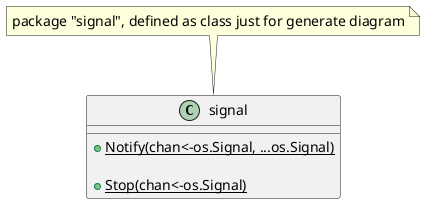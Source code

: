 @startuml
skinparam {
	defaultFontName Tohama
	defaultFontSize 14
}

class signal {
	+{static} Notify(chan<-os.Signal, ...os.Signal)

	+{static} Stop(chan<-os.Signal)
}

note top of signal: package "signal", defined as class just for generate diagram

@enduml
